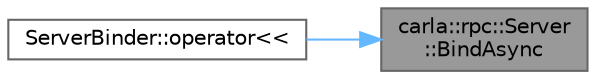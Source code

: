 digraph "carla::rpc::Server::BindAsync"
{
 // INTERACTIVE_SVG=YES
 // LATEX_PDF_SIZE
  bgcolor="transparent";
  edge [fontname=Helvetica,fontsize=10,labelfontname=Helvetica,labelfontsize=10];
  node [fontname=Helvetica,fontsize=10,shape=box,height=0.2,width=0.4];
  rankdir="RL";
  Node1 [id="Node000001",label="carla::rpc::Server\l::BindAsync",height=0.2,width=0.4,color="gray40", fillcolor="grey60", style="filled", fontcolor="black",tooltip=" "];
  Node1 -> Node2 [id="edge1_Node000001_Node000002",dir="back",color="steelblue1",style="solid",tooltip=" "];
  Node2 [id="Node000002",label="ServerBinder::operator\<\<",height=0.2,width=0.4,color="grey40", fillcolor="white", style="filled",URL="$d8/d07/classServerBinder.html#a38cd49dd11870f1972226ecaafda8087",tooltip=" "];
}
